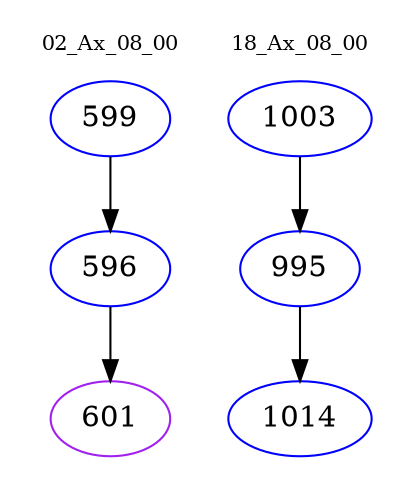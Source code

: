 digraph{
subgraph cluster_0 {
color = white
label = "02_Ax_08_00";
fontsize=10;
T0_599 [label="599", color="blue"]
T0_599 -> T0_596 [color="black"]
T0_596 [label="596", color="blue"]
T0_596 -> T0_601 [color="black"]
T0_601 [label="601", color="purple"]
}
subgraph cluster_1 {
color = white
label = "18_Ax_08_00";
fontsize=10;
T1_1003 [label="1003", color="blue"]
T1_1003 -> T1_995 [color="black"]
T1_995 [label="995", color="blue"]
T1_995 -> T1_1014 [color="black"]
T1_1014 [label="1014", color="blue"]
}
}
